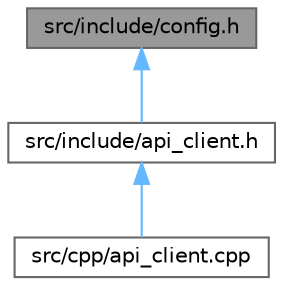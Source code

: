 digraph "src/include/config.h"
{
 // LATEX_PDF_SIZE
  bgcolor="transparent";
  edge [fontname=Helvetica,fontsize=10,labelfontname=Helvetica,labelfontsize=10];
  node [fontname=Helvetica,fontsize=10,shape=box,height=0.2,width=0.4];
  Node1 [label="src/include/config.h",height=0.2,width=0.4,color="gray40", fillcolor="grey60", style="filled", fontcolor="black",tooltip="Define constants which are used on compiling."];
  Node1 -> Node2 [dir="back",color="steelblue1",style="solid"];
  Node2 [label="src/include/api_client.h",height=0.2,width=0.4,color="grey40", fillcolor="white", style="filled",URL="$api__client_8h.html",tooltip=" "];
  Node2 -> Node3 [dir="back",color="steelblue1",style="solid"];
  Node3 [label="src/cpp/api_client.cpp",height=0.2,width=0.4,color="grey40", fillcolor="white", style="filled",URL="$api__client_8cpp.html",tooltip=" "];
}
